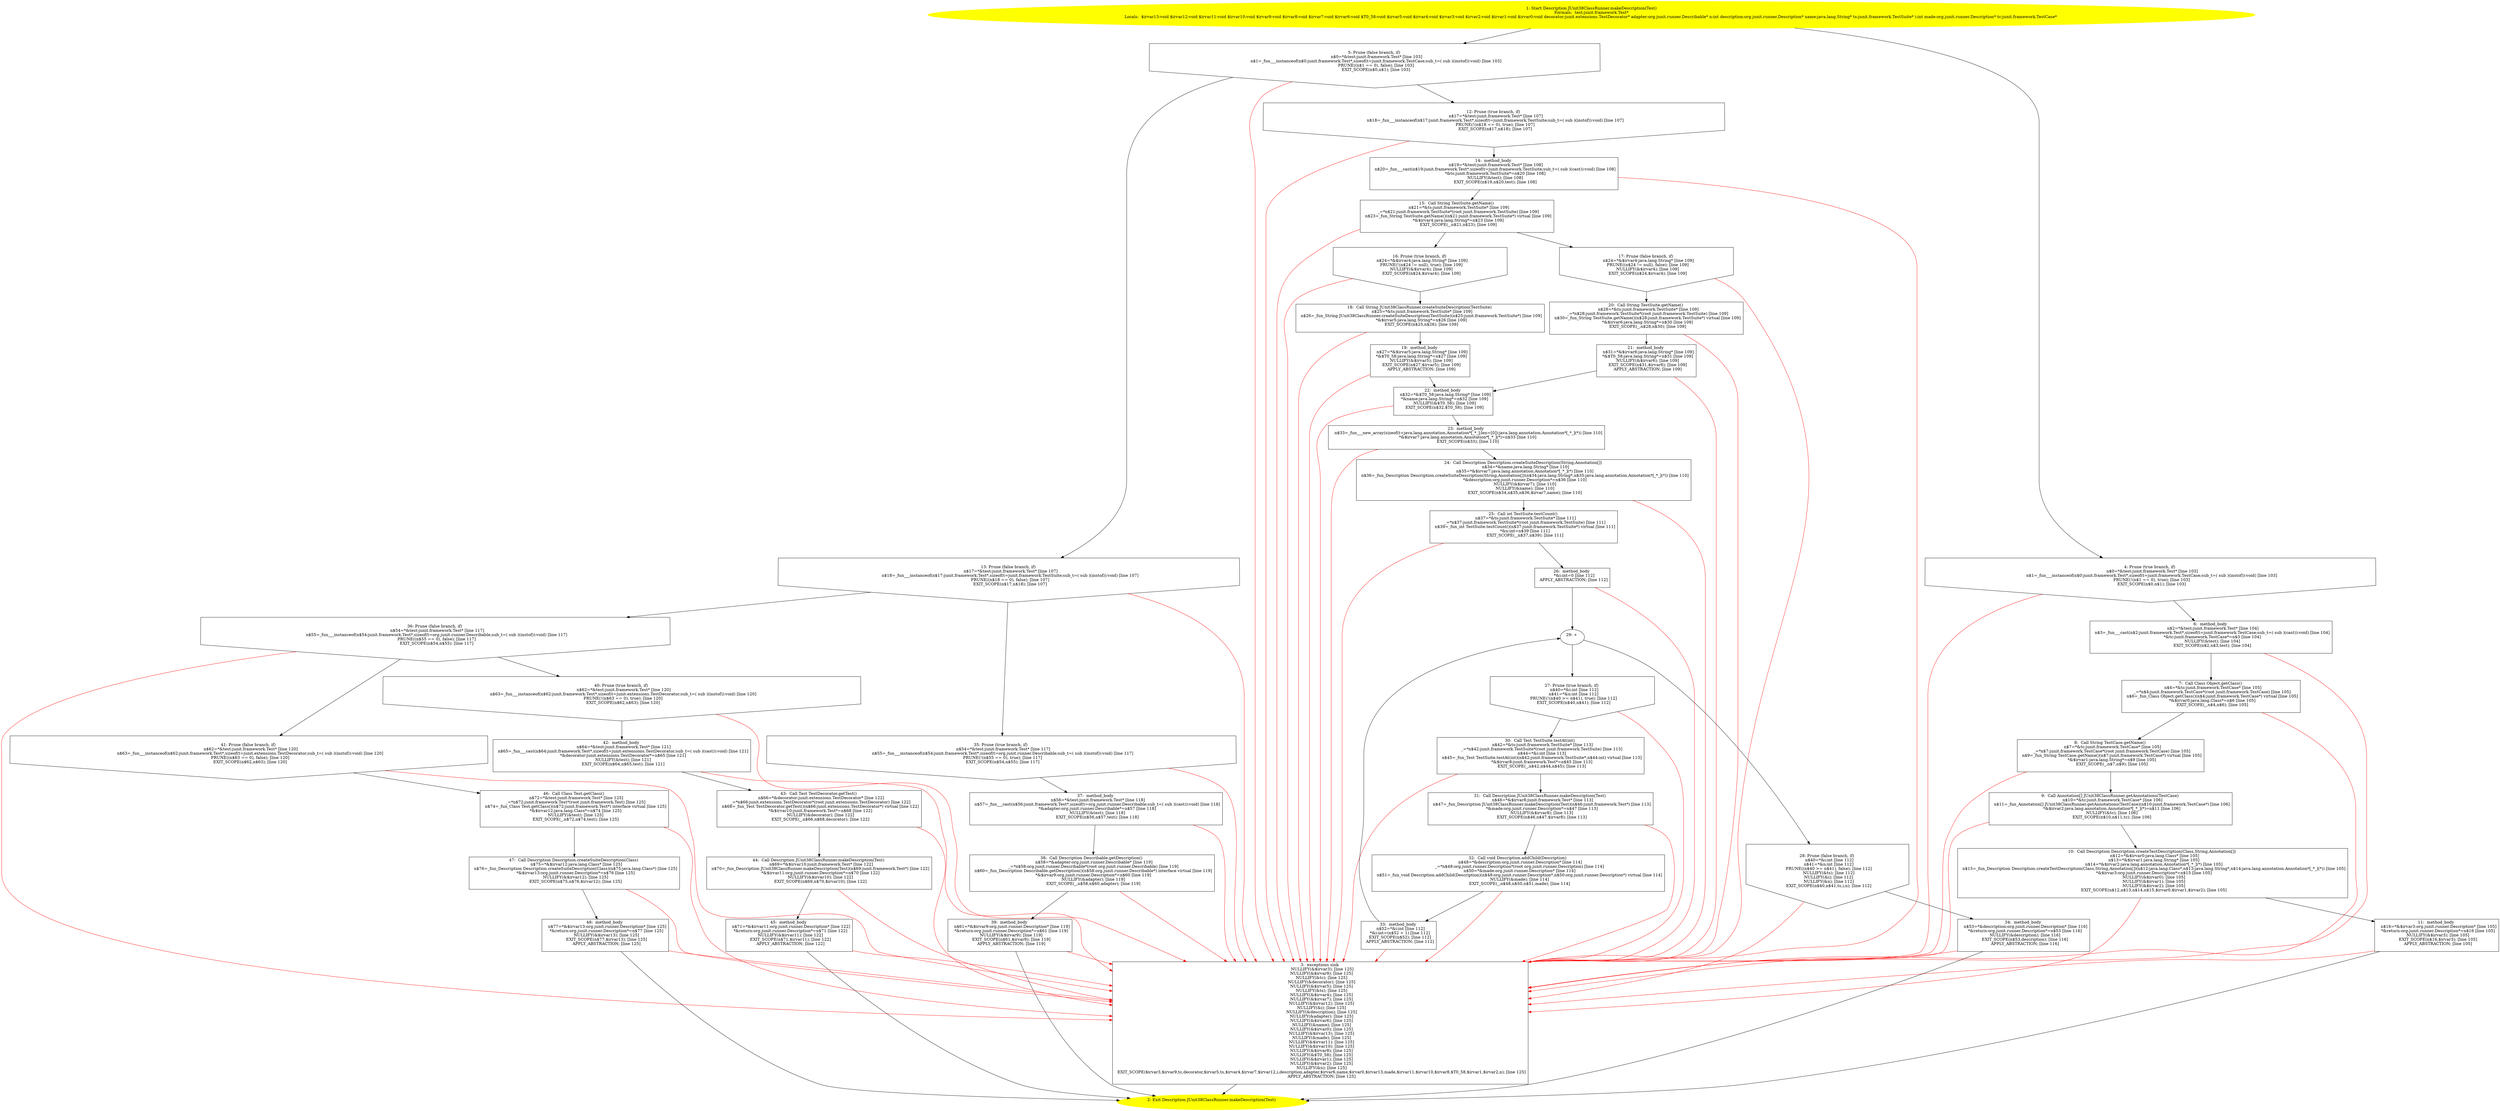 /* @generated */
digraph cfg {
"org.junit.internal.runners.JUnit38ClassRunner.makeDescription(junit.framework.Test):org.junit.runner.ce22a2c275dad170ec261eb32730b013_1" [label="1: Start Description JUnit38ClassRunner.makeDescription(Test)\nFormals:  test:junit.framework.Test*\nLocals:  $irvar13:void $irvar12:void $irvar11:void $irvar10:void $irvar9:void $irvar8:void $irvar7:void $irvar6:void $T0_58:void $irvar5:void $irvar4:void $irvar3:void $irvar2:void $irvar1:void $irvar0:void decorator:junit.extensions.TestDecorator* adapter:org.junit.runner.Describable* n:int description:org.junit.runner.Description* name:java.lang.String* ts:junit.framework.TestSuite* i:int made:org.junit.runner.Description* tc:junit.framework.TestCase* \n  " color=yellow style=filled]
	

	 "org.junit.internal.runners.JUnit38ClassRunner.makeDescription(junit.framework.Test):org.junit.runner.ce22a2c275dad170ec261eb32730b013_1" -> "org.junit.internal.runners.JUnit38ClassRunner.makeDescription(junit.framework.Test):org.junit.runner.ce22a2c275dad170ec261eb32730b013_4" ;
	 "org.junit.internal.runners.JUnit38ClassRunner.makeDescription(junit.framework.Test):org.junit.runner.ce22a2c275dad170ec261eb32730b013_1" -> "org.junit.internal.runners.JUnit38ClassRunner.makeDescription(junit.framework.Test):org.junit.runner.ce22a2c275dad170ec261eb32730b013_5" ;
"org.junit.internal.runners.JUnit38ClassRunner.makeDescription(junit.framework.Test):org.junit.runner.ce22a2c275dad170ec261eb32730b013_2" [label="2: Exit Description JUnit38ClassRunner.makeDescription(Test) \n  " color=yellow style=filled]
	

"org.junit.internal.runners.JUnit38ClassRunner.makeDescription(junit.framework.Test):org.junit.runner.ce22a2c275dad170ec261eb32730b013_3" [label="3:  exceptions sink \n   NULLIFY(&$irvar3); [line 125]\n  NULLIFY(&$irvar9); [line 125]\n  NULLIFY(&tc); [line 125]\n  NULLIFY(&decorator); [line 125]\n  NULLIFY(&$irvar5); [line 125]\n  NULLIFY(&ts); [line 125]\n  NULLIFY(&$irvar4); [line 125]\n  NULLIFY(&$irvar7); [line 125]\n  NULLIFY(&$irvar12); [line 125]\n  NULLIFY(&i); [line 125]\n  NULLIFY(&description); [line 125]\n  NULLIFY(&adapter); [line 125]\n  NULLIFY(&$irvar6); [line 125]\n  NULLIFY(&name); [line 125]\n  NULLIFY(&$irvar0); [line 125]\n  NULLIFY(&$irvar13); [line 125]\n  NULLIFY(&made); [line 125]\n  NULLIFY(&$irvar11); [line 125]\n  NULLIFY(&$irvar10); [line 125]\n  NULLIFY(&$irvar8); [line 125]\n  NULLIFY(&$T0_58); [line 125]\n  NULLIFY(&$irvar1); [line 125]\n  NULLIFY(&$irvar2); [line 125]\n  NULLIFY(&n); [line 125]\n  EXIT_SCOPE($irvar3,$irvar9,tc,decorator,$irvar5,ts,$irvar4,$irvar7,$irvar12,i,description,adapter,$irvar6,name,$irvar0,$irvar13,made,$irvar11,$irvar10,$irvar8,$T0_58,$irvar1,$irvar2,n); [line 125]\n  APPLY_ABSTRACTION; [line 125]\n " shape="box"]
	

	 "org.junit.internal.runners.JUnit38ClassRunner.makeDescription(junit.framework.Test):org.junit.runner.ce22a2c275dad170ec261eb32730b013_3" -> "org.junit.internal.runners.JUnit38ClassRunner.makeDescription(junit.framework.Test):org.junit.runner.ce22a2c275dad170ec261eb32730b013_2" ;
"org.junit.internal.runners.JUnit38ClassRunner.makeDescription(junit.framework.Test):org.junit.runner.ce22a2c275dad170ec261eb32730b013_4" [label="4: Prune (true branch, if) \n   n$0=*&test:junit.framework.Test* [line 103]\n  n$1=_fun___instanceof(n$0:junit.framework.Test*,sizeof(t=junit.framework.TestCase;sub_t=( sub )(instof)):void) [line 103]\n  PRUNE(!(n$1 == 0), true); [line 103]\n  EXIT_SCOPE(n$0,n$1); [line 103]\n " shape="invhouse"]
	

	 "org.junit.internal.runners.JUnit38ClassRunner.makeDescription(junit.framework.Test):org.junit.runner.ce22a2c275dad170ec261eb32730b013_4" -> "org.junit.internal.runners.JUnit38ClassRunner.makeDescription(junit.framework.Test):org.junit.runner.ce22a2c275dad170ec261eb32730b013_6" ;
	 "org.junit.internal.runners.JUnit38ClassRunner.makeDescription(junit.framework.Test):org.junit.runner.ce22a2c275dad170ec261eb32730b013_4" -> "org.junit.internal.runners.JUnit38ClassRunner.makeDescription(junit.framework.Test):org.junit.runner.ce22a2c275dad170ec261eb32730b013_3" [color="red" ];
"org.junit.internal.runners.JUnit38ClassRunner.makeDescription(junit.framework.Test):org.junit.runner.ce22a2c275dad170ec261eb32730b013_5" [label="5: Prune (false branch, if) \n   n$0=*&test:junit.framework.Test* [line 103]\n  n$1=_fun___instanceof(n$0:junit.framework.Test*,sizeof(t=junit.framework.TestCase;sub_t=( sub )(instof)):void) [line 103]\n  PRUNE((n$1 == 0), false); [line 103]\n  EXIT_SCOPE(n$0,n$1); [line 103]\n " shape="invhouse"]
	

	 "org.junit.internal.runners.JUnit38ClassRunner.makeDescription(junit.framework.Test):org.junit.runner.ce22a2c275dad170ec261eb32730b013_5" -> "org.junit.internal.runners.JUnit38ClassRunner.makeDescription(junit.framework.Test):org.junit.runner.ce22a2c275dad170ec261eb32730b013_12" ;
	 "org.junit.internal.runners.JUnit38ClassRunner.makeDescription(junit.framework.Test):org.junit.runner.ce22a2c275dad170ec261eb32730b013_5" -> "org.junit.internal.runners.JUnit38ClassRunner.makeDescription(junit.framework.Test):org.junit.runner.ce22a2c275dad170ec261eb32730b013_13" ;
	 "org.junit.internal.runners.JUnit38ClassRunner.makeDescription(junit.framework.Test):org.junit.runner.ce22a2c275dad170ec261eb32730b013_5" -> "org.junit.internal.runners.JUnit38ClassRunner.makeDescription(junit.framework.Test):org.junit.runner.ce22a2c275dad170ec261eb32730b013_3" [color="red" ];
"org.junit.internal.runners.JUnit38ClassRunner.makeDescription(junit.framework.Test):org.junit.runner.ce22a2c275dad170ec261eb32730b013_6" [label="6:  method_body \n   n$2=*&test:junit.framework.Test* [line 104]\n  n$3=_fun___cast(n$2:junit.framework.Test*,sizeof(t=junit.framework.TestCase;sub_t=( sub )(cast)):void) [line 104]\n  *&tc:junit.framework.TestCase*=n$3 [line 104]\n  NULLIFY(&test); [line 104]\n  EXIT_SCOPE(n$2,n$3,test); [line 104]\n " shape="box"]
	

	 "org.junit.internal.runners.JUnit38ClassRunner.makeDescription(junit.framework.Test):org.junit.runner.ce22a2c275dad170ec261eb32730b013_6" -> "org.junit.internal.runners.JUnit38ClassRunner.makeDescription(junit.framework.Test):org.junit.runner.ce22a2c275dad170ec261eb32730b013_7" ;
	 "org.junit.internal.runners.JUnit38ClassRunner.makeDescription(junit.framework.Test):org.junit.runner.ce22a2c275dad170ec261eb32730b013_6" -> "org.junit.internal.runners.JUnit38ClassRunner.makeDescription(junit.framework.Test):org.junit.runner.ce22a2c275dad170ec261eb32730b013_3" [color="red" ];
"org.junit.internal.runners.JUnit38ClassRunner.makeDescription(junit.framework.Test):org.junit.runner.ce22a2c275dad170ec261eb32730b013_7" [label="7:  Call Class Object.getClass() \n   n$4=*&tc:junit.framework.TestCase* [line 105]\n  _=*n$4:junit.framework.TestCase*(root junit.framework.TestCase) [line 105]\n  n$6=_fun_Class Object.getClass()(n$4:junit.framework.TestCase*) virtual [line 105]\n  *&$irvar0:java.lang.Class*=n$6 [line 105]\n  EXIT_SCOPE(_,n$4,n$6); [line 105]\n " shape="box"]
	

	 "org.junit.internal.runners.JUnit38ClassRunner.makeDescription(junit.framework.Test):org.junit.runner.ce22a2c275dad170ec261eb32730b013_7" -> "org.junit.internal.runners.JUnit38ClassRunner.makeDescription(junit.framework.Test):org.junit.runner.ce22a2c275dad170ec261eb32730b013_8" ;
	 "org.junit.internal.runners.JUnit38ClassRunner.makeDescription(junit.framework.Test):org.junit.runner.ce22a2c275dad170ec261eb32730b013_7" -> "org.junit.internal.runners.JUnit38ClassRunner.makeDescription(junit.framework.Test):org.junit.runner.ce22a2c275dad170ec261eb32730b013_3" [color="red" ];
"org.junit.internal.runners.JUnit38ClassRunner.makeDescription(junit.framework.Test):org.junit.runner.ce22a2c275dad170ec261eb32730b013_8" [label="8:  Call String TestCase.getName() \n   n$7=*&tc:junit.framework.TestCase* [line 105]\n  _=*n$7:junit.framework.TestCase*(root junit.framework.TestCase) [line 105]\n  n$9=_fun_String TestCase.getName()(n$7:junit.framework.TestCase*) virtual [line 105]\n  *&$irvar1:java.lang.String*=n$9 [line 105]\n  EXIT_SCOPE(_,n$7,n$9); [line 105]\n " shape="box"]
	

	 "org.junit.internal.runners.JUnit38ClassRunner.makeDescription(junit.framework.Test):org.junit.runner.ce22a2c275dad170ec261eb32730b013_8" -> "org.junit.internal.runners.JUnit38ClassRunner.makeDescription(junit.framework.Test):org.junit.runner.ce22a2c275dad170ec261eb32730b013_9" ;
	 "org.junit.internal.runners.JUnit38ClassRunner.makeDescription(junit.framework.Test):org.junit.runner.ce22a2c275dad170ec261eb32730b013_8" -> "org.junit.internal.runners.JUnit38ClassRunner.makeDescription(junit.framework.Test):org.junit.runner.ce22a2c275dad170ec261eb32730b013_3" [color="red" ];
"org.junit.internal.runners.JUnit38ClassRunner.makeDescription(junit.framework.Test):org.junit.runner.ce22a2c275dad170ec261eb32730b013_9" [label="9:  Call Annotation[] JUnit38ClassRunner.getAnnotations(TestCase) \n   n$10=*&tc:junit.framework.TestCase* [line 106]\n  n$11=_fun_Annotation[] JUnit38ClassRunner.getAnnotations(TestCase)(n$10:junit.framework.TestCase*) [line 106]\n  *&$irvar2:java.lang.annotation.Annotation*[_*_](*)=n$11 [line 106]\n  NULLIFY(&tc); [line 106]\n  EXIT_SCOPE(n$10,n$11,tc); [line 106]\n " shape="box"]
	

	 "org.junit.internal.runners.JUnit38ClassRunner.makeDescription(junit.framework.Test):org.junit.runner.ce22a2c275dad170ec261eb32730b013_9" -> "org.junit.internal.runners.JUnit38ClassRunner.makeDescription(junit.framework.Test):org.junit.runner.ce22a2c275dad170ec261eb32730b013_10" ;
	 "org.junit.internal.runners.JUnit38ClassRunner.makeDescription(junit.framework.Test):org.junit.runner.ce22a2c275dad170ec261eb32730b013_9" -> "org.junit.internal.runners.JUnit38ClassRunner.makeDescription(junit.framework.Test):org.junit.runner.ce22a2c275dad170ec261eb32730b013_3" [color="red" ];
"org.junit.internal.runners.JUnit38ClassRunner.makeDescription(junit.framework.Test):org.junit.runner.ce22a2c275dad170ec261eb32730b013_10" [label="10:  Call Description Description.createTestDescription(Class,String,Annotation[]) \n   n$12=*&$irvar0:java.lang.Class* [line 105]\n  n$13=*&$irvar1:java.lang.String* [line 105]\n  n$14=*&$irvar2:java.lang.annotation.Annotation*[_*_](*) [line 105]\n  n$15=_fun_Description Description.createTestDescription(Class,String,Annotation[])(n$12:java.lang.Class*,n$13:java.lang.String*,n$14:java.lang.annotation.Annotation*[_*_](*)) [line 105]\n  *&$irvar3:org.junit.runner.Description*=n$15 [line 105]\n  NULLIFY(&$irvar0); [line 105]\n  NULLIFY(&$irvar1); [line 105]\n  NULLIFY(&$irvar2); [line 105]\n  EXIT_SCOPE(n$12,n$13,n$14,n$15,$irvar0,$irvar1,$irvar2); [line 105]\n " shape="box"]
	

	 "org.junit.internal.runners.JUnit38ClassRunner.makeDescription(junit.framework.Test):org.junit.runner.ce22a2c275dad170ec261eb32730b013_10" -> "org.junit.internal.runners.JUnit38ClassRunner.makeDescription(junit.framework.Test):org.junit.runner.ce22a2c275dad170ec261eb32730b013_11" ;
	 "org.junit.internal.runners.JUnit38ClassRunner.makeDescription(junit.framework.Test):org.junit.runner.ce22a2c275dad170ec261eb32730b013_10" -> "org.junit.internal.runners.JUnit38ClassRunner.makeDescription(junit.framework.Test):org.junit.runner.ce22a2c275dad170ec261eb32730b013_3" [color="red" ];
"org.junit.internal.runners.JUnit38ClassRunner.makeDescription(junit.framework.Test):org.junit.runner.ce22a2c275dad170ec261eb32730b013_11" [label="11:  method_body \n   n$16=*&$irvar3:org.junit.runner.Description* [line 105]\n  *&return:org.junit.runner.Description*=n$16 [line 105]\n  NULLIFY(&$irvar3); [line 105]\n  EXIT_SCOPE(n$16,$irvar3); [line 105]\n  APPLY_ABSTRACTION; [line 105]\n " shape="box"]
	

	 "org.junit.internal.runners.JUnit38ClassRunner.makeDescription(junit.framework.Test):org.junit.runner.ce22a2c275dad170ec261eb32730b013_11" -> "org.junit.internal.runners.JUnit38ClassRunner.makeDescription(junit.framework.Test):org.junit.runner.ce22a2c275dad170ec261eb32730b013_2" ;
	 "org.junit.internal.runners.JUnit38ClassRunner.makeDescription(junit.framework.Test):org.junit.runner.ce22a2c275dad170ec261eb32730b013_11" -> "org.junit.internal.runners.JUnit38ClassRunner.makeDescription(junit.framework.Test):org.junit.runner.ce22a2c275dad170ec261eb32730b013_3" [color="red" ];
"org.junit.internal.runners.JUnit38ClassRunner.makeDescription(junit.framework.Test):org.junit.runner.ce22a2c275dad170ec261eb32730b013_12" [label="12: Prune (true branch, if) \n   n$17=*&test:junit.framework.Test* [line 107]\n  n$18=_fun___instanceof(n$17:junit.framework.Test*,sizeof(t=junit.framework.TestSuite;sub_t=( sub )(instof)):void) [line 107]\n  PRUNE(!(n$18 == 0), true); [line 107]\n  EXIT_SCOPE(n$17,n$18); [line 107]\n " shape="invhouse"]
	

	 "org.junit.internal.runners.JUnit38ClassRunner.makeDescription(junit.framework.Test):org.junit.runner.ce22a2c275dad170ec261eb32730b013_12" -> "org.junit.internal.runners.JUnit38ClassRunner.makeDescription(junit.framework.Test):org.junit.runner.ce22a2c275dad170ec261eb32730b013_14" ;
	 "org.junit.internal.runners.JUnit38ClassRunner.makeDescription(junit.framework.Test):org.junit.runner.ce22a2c275dad170ec261eb32730b013_12" -> "org.junit.internal.runners.JUnit38ClassRunner.makeDescription(junit.framework.Test):org.junit.runner.ce22a2c275dad170ec261eb32730b013_3" [color="red" ];
"org.junit.internal.runners.JUnit38ClassRunner.makeDescription(junit.framework.Test):org.junit.runner.ce22a2c275dad170ec261eb32730b013_13" [label="13: Prune (false branch, if) \n   n$17=*&test:junit.framework.Test* [line 107]\n  n$18=_fun___instanceof(n$17:junit.framework.Test*,sizeof(t=junit.framework.TestSuite;sub_t=( sub )(instof)):void) [line 107]\n  PRUNE((n$18 == 0), false); [line 107]\n  EXIT_SCOPE(n$17,n$18); [line 107]\n " shape="invhouse"]
	

	 "org.junit.internal.runners.JUnit38ClassRunner.makeDescription(junit.framework.Test):org.junit.runner.ce22a2c275dad170ec261eb32730b013_13" -> "org.junit.internal.runners.JUnit38ClassRunner.makeDescription(junit.framework.Test):org.junit.runner.ce22a2c275dad170ec261eb32730b013_35" ;
	 "org.junit.internal.runners.JUnit38ClassRunner.makeDescription(junit.framework.Test):org.junit.runner.ce22a2c275dad170ec261eb32730b013_13" -> "org.junit.internal.runners.JUnit38ClassRunner.makeDescription(junit.framework.Test):org.junit.runner.ce22a2c275dad170ec261eb32730b013_36" ;
	 "org.junit.internal.runners.JUnit38ClassRunner.makeDescription(junit.framework.Test):org.junit.runner.ce22a2c275dad170ec261eb32730b013_13" -> "org.junit.internal.runners.JUnit38ClassRunner.makeDescription(junit.framework.Test):org.junit.runner.ce22a2c275dad170ec261eb32730b013_3" [color="red" ];
"org.junit.internal.runners.JUnit38ClassRunner.makeDescription(junit.framework.Test):org.junit.runner.ce22a2c275dad170ec261eb32730b013_14" [label="14:  method_body \n   n$19=*&test:junit.framework.Test* [line 108]\n  n$20=_fun___cast(n$19:junit.framework.Test*,sizeof(t=junit.framework.TestSuite;sub_t=( sub )(cast)):void) [line 108]\n  *&ts:junit.framework.TestSuite*=n$20 [line 108]\n  NULLIFY(&test); [line 108]\n  EXIT_SCOPE(n$19,n$20,test); [line 108]\n " shape="box"]
	

	 "org.junit.internal.runners.JUnit38ClassRunner.makeDescription(junit.framework.Test):org.junit.runner.ce22a2c275dad170ec261eb32730b013_14" -> "org.junit.internal.runners.JUnit38ClassRunner.makeDescription(junit.framework.Test):org.junit.runner.ce22a2c275dad170ec261eb32730b013_15" ;
	 "org.junit.internal.runners.JUnit38ClassRunner.makeDescription(junit.framework.Test):org.junit.runner.ce22a2c275dad170ec261eb32730b013_14" -> "org.junit.internal.runners.JUnit38ClassRunner.makeDescription(junit.framework.Test):org.junit.runner.ce22a2c275dad170ec261eb32730b013_3" [color="red" ];
"org.junit.internal.runners.JUnit38ClassRunner.makeDescription(junit.framework.Test):org.junit.runner.ce22a2c275dad170ec261eb32730b013_15" [label="15:  Call String TestSuite.getName() \n   n$21=*&ts:junit.framework.TestSuite* [line 109]\n  _=*n$21:junit.framework.TestSuite*(root junit.framework.TestSuite) [line 109]\n  n$23=_fun_String TestSuite.getName()(n$21:junit.framework.TestSuite*) virtual [line 109]\n  *&$irvar4:java.lang.String*=n$23 [line 109]\n  EXIT_SCOPE(_,n$21,n$23); [line 109]\n " shape="box"]
	

	 "org.junit.internal.runners.JUnit38ClassRunner.makeDescription(junit.framework.Test):org.junit.runner.ce22a2c275dad170ec261eb32730b013_15" -> "org.junit.internal.runners.JUnit38ClassRunner.makeDescription(junit.framework.Test):org.junit.runner.ce22a2c275dad170ec261eb32730b013_16" ;
	 "org.junit.internal.runners.JUnit38ClassRunner.makeDescription(junit.framework.Test):org.junit.runner.ce22a2c275dad170ec261eb32730b013_15" -> "org.junit.internal.runners.JUnit38ClassRunner.makeDescription(junit.framework.Test):org.junit.runner.ce22a2c275dad170ec261eb32730b013_17" ;
	 "org.junit.internal.runners.JUnit38ClassRunner.makeDescription(junit.framework.Test):org.junit.runner.ce22a2c275dad170ec261eb32730b013_15" -> "org.junit.internal.runners.JUnit38ClassRunner.makeDescription(junit.framework.Test):org.junit.runner.ce22a2c275dad170ec261eb32730b013_3" [color="red" ];
"org.junit.internal.runners.JUnit38ClassRunner.makeDescription(junit.framework.Test):org.junit.runner.ce22a2c275dad170ec261eb32730b013_16" [label="16: Prune (true branch, if) \n   n$24=*&$irvar4:java.lang.String* [line 109]\n  PRUNE(!(n$24 != null), true); [line 109]\n  NULLIFY(&$irvar4); [line 109]\n  EXIT_SCOPE(n$24,$irvar4); [line 109]\n " shape="invhouse"]
	

	 "org.junit.internal.runners.JUnit38ClassRunner.makeDescription(junit.framework.Test):org.junit.runner.ce22a2c275dad170ec261eb32730b013_16" -> "org.junit.internal.runners.JUnit38ClassRunner.makeDescription(junit.framework.Test):org.junit.runner.ce22a2c275dad170ec261eb32730b013_18" ;
	 "org.junit.internal.runners.JUnit38ClassRunner.makeDescription(junit.framework.Test):org.junit.runner.ce22a2c275dad170ec261eb32730b013_16" -> "org.junit.internal.runners.JUnit38ClassRunner.makeDescription(junit.framework.Test):org.junit.runner.ce22a2c275dad170ec261eb32730b013_3" [color="red" ];
"org.junit.internal.runners.JUnit38ClassRunner.makeDescription(junit.framework.Test):org.junit.runner.ce22a2c275dad170ec261eb32730b013_17" [label="17: Prune (false branch, if) \n   n$24=*&$irvar4:java.lang.String* [line 109]\n  PRUNE((n$24 != null), false); [line 109]\n  NULLIFY(&$irvar4); [line 109]\n  EXIT_SCOPE(n$24,$irvar4); [line 109]\n " shape="invhouse"]
	

	 "org.junit.internal.runners.JUnit38ClassRunner.makeDescription(junit.framework.Test):org.junit.runner.ce22a2c275dad170ec261eb32730b013_17" -> "org.junit.internal.runners.JUnit38ClassRunner.makeDescription(junit.framework.Test):org.junit.runner.ce22a2c275dad170ec261eb32730b013_20" ;
	 "org.junit.internal.runners.JUnit38ClassRunner.makeDescription(junit.framework.Test):org.junit.runner.ce22a2c275dad170ec261eb32730b013_17" -> "org.junit.internal.runners.JUnit38ClassRunner.makeDescription(junit.framework.Test):org.junit.runner.ce22a2c275dad170ec261eb32730b013_3" [color="red" ];
"org.junit.internal.runners.JUnit38ClassRunner.makeDescription(junit.framework.Test):org.junit.runner.ce22a2c275dad170ec261eb32730b013_18" [label="18:  Call String JUnit38ClassRunner.createSuiteDescription(TestSuite) \n   n$25=*&ts:junit.framework.TestSuite* [line 109]\n  n$26=_fun_String JUnit38ClassRunner.createSuiteDescription(TestSuite)(n$25:junit.framework.TestSuite*) [line 109]\n  *&$irvar5:java.lang.String*=n$26 [line 109]\n  EXIT_SCOPE(n$25,n$26); [line 109]\n " shape="box"]
	

	 "org.junit.internal.runners.JUnit38ClassRunner.makeDescription(junit.framework.Test):org.junit.runner.ce22a2c275dad170ec261eb32730b013_18" -> "org.junit.internal.runners.JUnit38ClassRunner.makeDescription(junit.framework.Test):org.junit.runner.ce22a2c275dad170ec261eb32730b013_19" ;
	 "org.junit.internal.runners.JUnit38ClassRunner.makeDescription(junit.framework.Test):org.junit.runner.ce22a2c275dad170ec261eb32730b013_18" -> "org.junit.internal.runners.JUnit38ClassRunner.makeDescription(junit.framework.Test):org.junit.runner.ce22a2c275dad170ec261eb32730b013_3" [color="red" ];
"org.junit.internal.runners.JUnit38ClassRunner.makeDescription(junit.framework.Test):org.junit.runner.ce22a2c275dad170ec261eb32730b013_19" [label="19:  method_body \n   n$27=*&$irvar5:java.lang.String* [line 109]\n  *&$T0_58:java.lang.String*=n$27 [line 109]\n  NULLIFY(&$irvar5); [line 109]\n  EXIT_SCOPE(n$27,$irvar5); [line 109]\n  APPLY_ABSTRACTION; [line 109]\n " shape="box"]
	

	 "org.junit.internal.runners.JUnit38ClassRunner.makeDescription(junit.framework.Test):org.junit.runner.ce22a2c275dad170ec261eb32730b013_19" -> "org.junit.internal.runners.JUnit38ClassRunner.makeDescription(junit.framework.Test):org.junit.runner.ce22a2c275dad170ec261eb32730b013_22" ;
	 "org.junit.internal.runners.JUnit38ClassRunner.makeDescription(junit.framework.Test):org.junit.runner.ce22a2c275dad170ec261eb32730b013_19" -> "org.junit.internal.runners.JUnit38ClassRunner.makeDescription(junit.framework.Test):org.junit.runner.ce22a2c275dad170ec261eb32730b013_3" [color="red" ];
"org.junit.internal.runners.JUnit38ClassRunner.makeDescription(junit.framework.Test):org.junit.runner.ce22a2c275dad170ec261eb32730b013_20" [label="20:  Call String TestSuite.getName() \n   n$28=*&ts:junit.framework.TestSuite* [line 109]\n  _=*n$28:junit.framework.TestSuite*(root junit.framework.TestSuite) [line 109]\n  n$30=_fun_String TestSuite.getName()(n$28:junit.framework.TestSuite*) virtual [line 109]\n  *&$irvar6:java.lang.String*=n$30 [line 109]\n  EXIT_SCOPE(_,n$28,n$30); [line 109]\n " shape="box"]
	

	 "org.junit.internal.runners.JUnit38ClassRunner.makeDescription(junit.framework.Test):org.junit.runner.ce22a2c275dad170ec261eb32730b013_20" -> "org.junit.internal.runners.JUnit38ClassRunner.makeDescription(junit.framework.Test):org.junit.runner.ce22a2c275dad170ec261eb32730b013_21" ;
	 "org.junit.internal.runners.JUnit38ClassRunner.makeDescription(junit.framework.Test):org.junit.runner.ce22a2c275dad170ec261eb32730b013_20" -> "org.junit.internal.runners.JUnit38ClassRunner.makeDescription(junit.framework.Test):org.junit.runner.ce22a2c275dad170ec261eb32730b013_3" [color="red" ];
"org.junit.internal.runners.JUnit38ClassRunner.makeDescription(junit.framework.Test):org.junit.runner.ce22a2c275dad170ec261eb32730b013_21" [label="21:  method_body \n   n$31=*&$irvar6:java.lang.String* [line 109]\n  *&$T0_58:java.lang.String*=n$31 [line 109]\n  NULLIFY(&$irvar6); [line 109]\n  EXIT_SCOPE(n$31,$irvar6); [line 109]\n  APPLY_ABSTRACTION; [line 109]\n " shape="box"]
	

	 "org.junit.internal.runners.JUnit38ClassRunner.makeDescription(junit.framework.Test):org.junit.runner.ce22a2c275dad170ec261eb32730b013_21" -> "org.junit.internal.runners.JUnit38ClassRunner.makeDescription(junit.framework.Test):org.junit.runner.ce22a2c275dad170ec261eb32730b013_22" ;
	 "org.junit.internal.runners.JUnit38ClassRunner.makeDescription(junit.framework.Test):org.junit.runner.ce22a2c275dad170ec261eb32730b013_21" -> "org.junit.internal.runners.JUnit38ClassRunner.makeDescription(junit.framework.Test):org.junit.runner.ce22a2c275dad170ec261eb32730b013_3" [color="red" ];
"org.junit.internal.runners.JUnit38ClassRunner.makeDescription(junit.framework.Test):org.junit.runner.ce22a2c275dad170ec261eb32730b013_22" [label="22:  method_body \n   n$32=*&$T0_58:java.lang.String* [line 109]\n  *&name:java.lang.String*=n$32 [line 109]\n  NULLIFY(&$T0_58); [line 109]\n  EXIT_SCOPE(n$32,$T0_58); [line 109]\n " shape="box"]
	

	 "org.junit.internal.runners.JUnit38ClassRunner.makeDescription(junit.framework.Test):org.junit.runner.ce22a2c275dad170ec261eb32730b013_22" -> "org.junit.internal.runners.JUnit38ClassRunner.makeDescription(junit.framework.Test):org.junit.runner.ce22a2c275dad170ec261eb32730b013_23" ;
	 "org.junit.internal.runners.JUnit38ClassRunner.makeDescription(junit.framework.Test):org.junit.runner.ce22a2c275dad170ec261eb32730b013_22" -> "org.junit.internal.runners.JUnit38ClassRunner.makeDescription(junit.framework.Test):org.junit.runner.ce22a2c275dad170ec261eb32730b013_3" [color="red" ];
"org.junit.internal.runners.JUnit38ClassRunner.makeDescription(junit.framework.Test):org.junit.runner.ce22a2c275dad170ec261eb32730b013_23" [label="23:  method_body \n   n$33=_fun___new_array(sizeof(t=java.lang.annotation.Annotation*[_*_];len=[0]):java.lang.annotation.Annotation*[_*_](*)) [line 110]\n  *&$irvar7:java.lang.annotation.Annotation*[_*_](*)=n$33 [line 110]\n  EXIT_SCOPE(n$33); [line 110]\n " shape="box"]
	

	 "org.junit.internal.runners.JUnit38ClassRunner.makeDescription(junit.framework.Test):org.junit.runner.ce22a2c275dad170ec261eb32730b013_23" -> "org.junit.internal.runners.JUnit38ClassRunner.makeDescription(junit.framework.Test):org.junit.runner.ce22a2c275dad170ec261eb32730b013_24" ;
	 "org.junit.internal.runners.JUnit38ClassRunner.makeDescription(junit.framework.Test):org.junit.runner.ce22a2c275dad170ec261eb32730b013_23" -> "org.junit.internal.runners.JUnit38ClassRunner.makeDescription(junit.framework.Test):org.junit.runner.ce22a2c275dad170ec261eb32730b013_3" [color="red" ];
"org.junit.internal.runners.JUnit38ClassRunner.makeDescription(junit.framework.Test):org.junit.runner.ce22a2c275dad170ec261eb32730b013_24" [label="24:  Call Description Description.createSuiteDescription(String,Annotation[]) \n   n$34=*&name:java.lang.String* [line 110]\n  n$35=*&$irvar7:java.lang.annotation.Annotation*[_*_](*) [line 110]\n  n$36=_fun_Description Description.createSuiteDescription(String,Annotation[])(n$34:java.lang.String*,n$35:java.lang.annotation.Annotation*[_*_](*)) [line 110]\n  *&description:org.junit.runner.Description*=n$36 [line 110]\n  NULLIFY(&$irvar7); [line 110]\n  NULLIFY(&name); [line 110]\n  EXIT_SCOPE(n$34,n$35,n$36,$irvar7,name); [line 110]\n " shape="box"]
	

	 "org.junit.internal.runners.JUnit38ClassRunner.makeDescription(junit.framework.Test):org.junit.runner.ce22a2c275dad170ec261eb32730b013_24" -> "org.junit.internal.runners.JUnit38ClassRunner.makeDescription(junit.framework.Test):org.junit.runner.ce22a2c275dad170ec261eb32730b013_25" ;
	 "org.junit.internal.runners.JUnit38ClassRunner.makeDescription(junit.framework.Test):org.junit.runner.ce22a2c275dad170ec261eb32730b013_24" -> "org.junit.internal.runners.JUnit38ClassRunner.makeDescription(junit.framework.Test):org.junit.runner.ce22a2c275dad170ec261eb32730b013_3" [color="red" ];
"org.junit.internal.runners.JUnit38ClassRunner.makeDescription(junit.framework.Test):org.junit.runner.ce22a2c275dad170ec261eb32730b013_25" [label="25:  Call int TestSuite.testCount() \n   n$37=*&ts:junit.framework.TestSuite* [line 111]\n  _=*n$37:junit.framework.TestSuite*(root junit.framework.TestSuite) [line 111]\n  n$39=_fun_int TestSuite.testCount()(n$37:junit.framework.TestSuite*) virtual [line 111]\n  *&n:int=n$39 [line 111]\n  EXIT_SCOPE(_,n$37,n$39); [line 111]\n " shape="box"]
	

	 "org.junit.internal.runners.JUnit38ClassRunner.makeDescription(junit.framework.Test):org.junit.runner.ce22a2c275dad170ec261eb32730b013_25" -> "org.junit.internal.runners.JUnit38ClassRunner.makeDescription(junit.framework.Test):org.junit.runner.ce22a2c275dad170ec261eb32730b013_26" ;
	 "org.junit.internal.runners.JUnit38ClassRunner.makeDescription(junit.framework.Test):org.junit.runner.ce22a2c275dad170ec261eb32730b013_25" -> "org.junit.internal.runners.JUnit38ClassRunner.makeDescription(junit.framework.Test):org.junit.runner.ce22a2c275dad170ec261eb32730b013_3" [color="red" ];
"org.junit.internal.runners.JUnit38ClassRunner.makeDescription(junit.framework.Test):org.junit.runner.ce22a2c275dad170ec261eb32730b013_26" [label="26:  method_body \n   *&i:int=0 [line 112]\n  APPLY_ABSTRACTION; [line 112]\n " shape="box"]
	

	 "org.junit.internal.runners.JUnit38ClassRunner.makeDescription(junit.framework.Test):org.junit.runner.ce22a2c275dad170ec261eb32730b013_26" -> "org.junit.internal.runners.JUnit38ClassRunner.makeDescription(junit.framework.Test):org.junit.runner.ce22a2c275dad170ec261eb32730b013_29" ;
	 "org.junit.internal.runners.JUnit38ClassRunner.makeDescription(junit.framework.Test):org.junit.runner.ce22a2c275dad170ec261eb32730b013_26" -> "org.junit.internal.runners.JUnit38ClassRunner.makeDescription(junit.framework.Test):org.junit.runner.ce22a2c275dad170ec261eb32730b013_3" [color="red" ];
"org.junit.internal.runners.JUnit38ClassRunner.makeDescription(junit.framework.Test):org.junit.runner.ce22a2c275dad170ec261eb32730b013_27" [label="27: Prune (true branch, if) \n   n$40=*&i:int [line 112]\n  n$41=*&n:int [line 112]\n  PRUNE(!(n$40 >= n$41), true); [line 112]\n  EXIT_SCOPE(n$40,n$41); [line 112]\n " shape="invhouse"]
	

	 "org.junit.internal.runners.JUnit38ClassRunner.makeDescription(junit.framework.Test):org.junit.runner.ce22a2c275dad170ec261eb32730b013_27" -> "org.junit.internal.runners.JUnit38ClassRunner.makeDescription(junit.framework.Test):org.junit.runner.ce22a2c275dad170ec261eb32730b013_30" ;
	 "org.junit.internal.runners.JUnit38ClassRunner.makeDescription(junit.framework.Test):org.junit.runner.ce22a2c275dad170ec261eb32730b013_27" -> "org.junit.internal.runners.JUnit38ClassRunner.makeDescription(junit.framework.Test):org.junit.runner.ce22a2c275dad170ec261eb32730b013_3" [color="red" ];
"org.junit.internal.runners.JUnit38ClassRunner.makeDescription(junit.framework.Test):org.junit.runner.ce22a2c275dad170ec261eb32730b013_28" [label="28: Prune (false branch, if) \n   n$40=*&i:int [line 112]\n  n$41=*&n:int [line 112]\n  PRUNE((n$40 >= n$41), false); [line 112]\n  NULLIFY(&ts); [line 112]\n  NULLIFY(&i); [line 112]\n  NULLIFY(&n); [line 112]\n  EXIT_SCOPE(n$40,n$41,ts,i,n); [line 112]\n " shape="invhouse"]
	

	 "org.junit.internal.runners.JUnit38ClassRunner.makeDescription(junit.framework.Test):org.junit.runner.ce22a2c275dad170ec261eb32730b013_28" -> "org.junit.internal.runners.JUnit38ClassRunner.makeDescription(junit.framework.Test):org.junit.runner.ce22a2c275dad170ec261eb32730b013_34" ;
	 "org.junit.internal.runners.JUnit38ClassRunner.makeDescription(junit.framework.Test):org.junit.runner.ce22a2c275dad170ec261eb32730b013_28" -> "org.junit.internal.runners.JUnit38ClassRunner.makeDescription(junit.framework.Test):org.junit.runner.ce22a2c275dad170ec261eb32730b013_3" [color="red" ];
"org.junit.internal.runners.JUnit38ClassRunner.makeDescription(junit.framework.Test):org.junit.runner.ce22a2c275dad170ec261eb32730b013_29" [label="29: + \n  " ]
	

	 "org.junit.internal.runners.JUnit38ClassRunner.makeDescription(junit.framework.Test):org.junit.runner.ce22a2c275dad170ec261eb32730b013_29" -> "org.junit.internal.runners.JUnit38ClassRunner.makeDescription(junit.framework.Test):org.junit.runner.ce22a2c275dad170ec261eb32730b013_27" ;
	 "org.junit.internal.runners.JUnit38ClassRunner.makeDescription(junit.framework.Test):org.junit.runner.ce22a2c275dad170ec261eb32730b013_29" -> "org.junit.internal.runners.JUnit38ClassRunner.makeDescription(junit.framework.Test):org.junit.runner.ce22a2c275dad170ec261eb32730b013_28" ;
"org.junit.internal.runners.JUnit38ClassRunner.makeDescription(junit.framework.Test):org.junit.runner.ce22a2c275dad170ec261eb32730b013_30" [label="30:  Call Test TestSuite.testAt(int) \n   n$42=*&ts:junit.framework.TestSuite* [line 113]\n  _=*n$42:junit.framework.TestSuite*(root junit.framework.TestSuite) [line 113]\n  n$44=*&i:int [line 113]\n  n$45=_fun_Test TestSuite.testAt(int)(n$42:junit.framework.TestSuite*,n$44:int) virtual [line 113]\n  *&$irvar8:junit.framework.Test*=n$45 [line 113]\n  EXIT_SCOPE(_,n$42,n$44,n$45); [line 113]\n " shape="box"]
	

	 "org.junit.internal.runners.JUnit38ClassRunner.makeDescription(junit.framework.Test):org.junit.runner.ce22a2c275dad170ec261eb32730b013_30" -> "org.junit.internal.runners.JUnit38ClassRunner.makeDescription(junit.framework.Test):org.junit.runner.ce22a2c275dad170ec261eb32730b013_31" ;
	 "org.junit.internal.runners.JUnit38ClassRunner.makeDescription(junit.framework.Test):org.junit.runner.ce22a2c275dad170ec261eb32730b013_30" -> "org.junit.internal.runners.JUnit38ClassRunner.makeDescription(junit.framework.Test):org.junit.runner.ce22a2c275dad170ec261eb32730b013_3" [color="red" ];
"org.junit.internal.runners.JUnit38ClassRunner.makeDescription(junit.framework.Test):org.junit.runner.ce22a2c275dad170ec261eb32730b013_31" [label="31:  Call Description JUnit38ClassRunner.makeDescription(Test) \n   n$46=*&$irvar8:junit.framework.Test* [line 113]\n  n$47=_fun_Description JUnit38ClassRunner.makeDescription(Test)(n$46:junit.framework.Test*) [line 113]\n  *&made:org.junit.runner.Description*=n$47 [line 113]\n  NULLIFY(&$irvar8); [line 113]\n  EXIT_SCOPE(n$46,n$47,$irvar8); [line 113]\n " shape="box"]
	

	 "org.junit.internal.runners.JUnit38ClassRunner.makeDescription(junit.framework.Test):org.junit.runner.ce22a2c275dad170ec261eb32730b013_31" -> "org.junit.internal.runners.JUnit38ClassRunner.makeDescription(junit.framework.Test):org.junit.runner.ce22a2c275dad170ec261eb32730b013_32" ;
	 "org.junit.internal.runners.JUnit38ClassRunner.makeDescription(junit.framework.Test):org.junit.runner.ce22a2c275dad170ec261eb32730b013_31" -> "org.junit.internal.runners.JUnit38ClassRunner.makeDescription(junit.framework.Test):org.junit.runner.ce22a2c275dad170ec261eb32730b013_3" [color="red" ];
"org.junit.internal.runners.JUnit38ClassRunner.makeDescription(junit.framework.Test):org.junit.runner.ce22a2c275dad170ec261eb32730b013_32" [label="32:  Call void Description.addChild(Description) \n   n$48=*&description:org.junit.runner.Description* [line 114]\n  _=*n$48:org.junit.runner.Description*(root org.junit.runner.Description) [line 114]\n  n$50=*&made:org.junit.runner.Description* [line 114]\n  n$51=_fun_void Description.addChild(Description)(n$48:org.junit.runner.Description*,n$50:org.junit.runner.Description*) virtual [line 114]\n  NULLIFY(&made); [line 114]\n  EXIT_SCOPE(_,n$48,n$50,n$51,made); [line 114]\n " shape="box"]
	

	 "org.junit.internal.runners.JUnit38ClassRunner.makeDescription(junit.framework.Test):org.junit.runner.ce22a2c275dad170ec261eb32730b013_32" -> "org.junit.internal.runners.JUnit38ClassRunner.makeDescription(junit.framework.Test):org.junit.runner.ce22a2c275dad170ec261eb32730b013_33" ;
	 "org.junit.internal.runners.JUnit38ClassRunner.makeDescription(junit.framework.Test):org.junit.runner.ce22a2c275dad170ec261eb32730b013_32" -> "org.junit.internal.runners.JUnit38ClassRunner.makeDescription(junit.framework.Test):org.junit.runner.ce22a2c275dad170ec261eb32730b013_3" [color="red" ];
"org.junit.internal.runners.JUnit38ClassRunner.makeDescription(junit.framework.Test):org.junit.runner.ce22a2c275dad170ec261eb32730b013_33" [label="33:  method_body \n   n$52=*&i:int [line 112]\n  *&i:int=(n$52 + 1) [line 112]\n  EXIT_SCOPE(n$52); [line 112]\n  APPLY_ABSTRACTION; [line 112]\n " shape="box"]
	

	 "org.junit.internal.runners.JUnit38ClassRunner.makeDescription(junit.framework.Test):org.junit.runner.ce22a2c275dad170ec261eb32730b013_33" -> "org.junit.internal.runners.JUnit38ClassRunner.makeDescription(junit.framework.Test):org.junit.runner.ce22a2c275dad170ec261eb32730b013_29" ;
	 "org.junit.internal.runners.JUnit38ClassRunner.makeDescription(junit.framework.Test):org.junit.runner.ce22a2c275dad170ec261eb32730b013_33" -> "org.junit.internal.runners.JUnit38ClassRunner.makeDescription(junit.framework.Test):org.junit.runner.ce22a2c275dad170ec261eb32730b013_3" [color="red" ];
"org.junit.internal.runners.JUnit38ClassRunner.makeDescription(junit.framework.Test):org.junit.runner.ce22a2c275dad170ec261eb32730b013_34" [label="34:  method_body \n   n$53=*&description:org.junit.runner.Description* [line 116]\n  *&return:org.junit.runner.Description*=n$53 [line 116]\n  NULLIFY(&description); [line 116]\n  EXIT_SCOPE(n$53,description); [line 116]\n  APPLY_ABSTRACTION; [line 116]\n " shape="box"]
	

	 "org.junit.internal.runners.JUnit38ClassRunner.makeDescription(junit.framework.Test):org.junit.runner.ce22a2c275dad170ec261eb32730b013_34" -> "org.junit.internal.runners.JUnit38ClassRunner.makeDescription(junit.framework.Test):org.junit.runner.ce22a2c275dad170ec261eb32730b013_2" ;
	 "org.junit.internal.runners.JUnit38ClassRunner.makeDescription(junit.framework.Test):org.junit.runner.ce22a2c275dad170ec261eb32730b013_34" -> "org.junit.internal.runners.JUnit38ClassRunner.makeDescription(junit.framework.Test):org.junit.runner.ce22a2c275dad170ec261eb32730b013_3" [color="red" ];
"org.junit.internal.runners.JUnit38ClassRunner.makeDescription(junit.framework.Test):org.junit.runner.ce22a2c275dad170ec261eb32730b013_35" [label="35: Prune (true branch, if) \n   n$54=*&test:junit.framework.Test* [line 117]\n  n$55=_fun___instanceof(n$54:junit.framework.Test*,sizeof(t=org.junit.runner.Describable;sub_t=( sub )(instof)):void) [line 117]\n  PRUNE(!(n$55 == 0), true); [line 117]\n  EXIT_SCOPE(n$54,n$55); [line 117]\n " shape="invhouse"]
	

	 "org.junit.internal.runners.JUnit38ClassRunner.makeDescription(junit.framework.Test):org.junit.runner.ce22a2c275dad170ec261eb32730b013_35" -> "org.junit.internal.runners.JUnit38ClassRunner.makeDescription(junit.framework.Test):org.junit.runner.ce22a2c275dad170ec261eb32730b013_37" ;
	 "org.junit.internal.runners.JUnit38ClassRunner.makeDescription(junit.framework.Test):org.junit.runner.ce22a2c275dad170ec261eb32730b013_35" -> "org.junit.internal.runners.JUnit38ClassRunner.makeDescription(junit.framework.Test):org.junit.runner.ce22a2c275dad170ec261eb32730b013_3" [color="red" ];
"org.junit.internal.runners.JUnit38ClassRunner.makeDescription(junit.framework.Test):org.junit.runner.ce22a2c275dad170ec261eb32730b013_36" [label="36: Prune (false branch, if) \n   n$54=*&test:junit.framework.Test* [line 117]\n  n$55=_fun___instanceof(n$54:junit.framework.Test*,sizeof(t=org.junit.runner.Describable;sub_t=( sub )(instof)):void) [line 117]\n  PRUNE((n$55 == 0), false); [line 117]\n  EXIT_SCOPE(n$54,n$55); [line 117]\n " shape="invhouse"]
	

	 "org.junit.internal.runners.JUnit38ClassRunner.makeDescription(junit.framework.Test):org.junit.runner.ce22a2c275dad170ec261eb32730b013_36" -> "org.junit.internal.runners.JUnit38ClassRunner.makeDescription(junit.framework.Test):org.junit.runner.ce22a2c275dad170ec261eb32730b013_40" ;
	 "org.junit.internal.runners.JUnit38ClassRunner.makeDescription(junit.framework.Test):org.junit.runner.ce22a2c275dad170ec261eb32730b013_36" -> "org.junit.internal.runners.JUnit38ClassRunner.makeDescription(junit.framework.Test):org.junit.runner.ce22a2c275dad170ec261eb32730b013_41" ;
	 "org.junit.internal.runners.JUnit38ClassRunner.makeDescription(junit.framework.Test):org.junit.runner.ce22a2c275dad170ec261eb32730b013_36" -> "org.junit.internal.runners.JUnit38ClassRunner.makeDescription(junit.framework.Test):org.junit.runner.ce22a2c275dad170ec261eb32730b013_3" [color="red" ];
"org.junit.internal.runners.JUnit38ClassRunner.makeDescription(junit.framework.Test):org.junit.runner.ce22a2c275dad170ec261eb32730b013_37" [label="37:  method_body \n   n$56=*&test:junit.framework.Test* [line 118]\n  n$57=_fun___cast(n$56:junit.framework.Test*,sizeof(t=org.junit.runner.Describable;sub_t=( sub )(cast)):void) [line 118]\n  *&adapter:org.junit.runner.Describable*=n$57 [line 118]\n  NULLIFY(&test); [line 118]\n  EXIT_SCOPE(n$56,n$57,test); [line 118]\n " shape="box"]
	

	 "org.junit.internal.runners.JUnit38ClassRunner.makeDescription(junit.framework.Test):org.junit.runner.ce22a2c275dad170ec261eb32730b013_37" -> "org.junit.internal.runners.JUnit38ClassRunner.makeDescription(junit.framework.Test):org.junit.runner.ce22a2c275dad170ec261eb32730b013_38" ;
	 "org.junit.internal.runners.JUnit38ClassRunner.makeDescription(junit.framework.Test):org.junit.runner.ce22a2c275dad170ec261eb32730b013_37" -> "org.junit.internal.runners.JUnit38ClassRunner.makeDescription(junit.framework.Test):org.junit.runner.ce22a2c275dad170ec261eb32730b013_3" [color="red" ];
"org.junit.internal.runners.JUnit38ClassRunner.makeDescription(junit.framework.Test):org.junit.runner.ce22a2c275dad170ec261eb32730b013_38" [label="38:  Call Description Describable.getDescription() \n   n$58=*&adapter:org.junit.runner.Describable* [line 119]\n  _=*n$58:org.junit.runner.Describable*(root org.junit.runner.Describable) [line 119]\n  n$60=_fun_Description Describable.getDescription()(n$58:org.junit.runner.Describable*) interface virtual [line 119]\n  *&$irvar9:org.junit.runner.Description*=n$60 [line 119]\n  NULLIFY(&adapter); [line 119]\n  EXIT_SCOPE(_,n$58,n$60,adapter); [line 119]\n " shape="box"]
	

	 "org.junit.internal.runners.JUnit38ClassRunner.makeDescription(junit.framework.Test):org.junit.runner.ce22a2c275dad170ec261eb32730b013_38" -> "org.junit.internal.runners.JUnit38ClassRunner.makeDescription(junit.framework.Test):org.junit.runner.ce22a2c275dad170ec261eb32730b013_39" ;
	 "org.junit.internal.runners.JUnit38ClassRunner.makeDescription(junit.framework.Test):org.junit.runner.ce22a2c275dad170ec261eb32730b013_38" -> "org.junit.internal.runners.JUnit38ClassRunner.makeDescription(junit.framework.Test):org.junit.runner.ce22a2c275dad170ec261eb32730b013_3" [color="red" ];
"org.junit.internal.runners.JUnit38ClassRunner.makeDescription(junit.framework.Test):org.junit.runner.ce22a2c275dad170ec261eb32730b013_39" [label="39:  method_body \n   n$61=*&$irvar9:org.junit.runner.Description* [line 119]\n  *&return:org.junit.runner.Description*=n$61 [line 119]\n  NULLIFY(&$irvar9); [line 119]\n  EXIT_SCOPE(n$61,$irvar9); [line 119]\n  APPLY_ABSTRACTION; [line 119]\n " shape="box"]
	

	 "org.junit.internal.runners.JUnit38ClassRunner.makeDescription(junit.framework.Test):org.junit.runner.ce22a2c275dad170ec261eb32730b013_39" -> "org.junit.internal.runners.JUnit38ClassRunner.makeDescription(junit.framework.Test):org.junit.runner.ce22a2c275dad170ec261eb32730b013_2" ;
	 "org.junit.internal.runners.JUnit38ClassRunner.makeDescription(junit.framework.Test):org.junit.runner.ce22a2c275dad170ec261eb32730b013_39" -> "org.junit.internal.runners.JUnit38ClassRunner.makeDescription(junit.framework.Test):org.junit.runner.ce22a2c275dad170ec261eb32730b013_3" [color="red" ];
"org.junit.internal.runners.JUnit38ClassRunner.makeDescription(junit.framework.Test):org.junit.runner.ce22a2c275dad170ec261eb32730b013_40" [label="40: Prune (true branch, if) \n   n$62=*&test:junit.framework.Test* [line 120]\n  n$63=_fun___instanceof(n$62:junit.framework.Test*,sizeof(t=junit.extensions.TestDecorator;sub_t=( sub )(instof)):void) [line 120]\n  PRUNE(!(n$63 == 0), true); [line 120]\n  EXIT_SCOPE(n$62,n$63); [line 120]\n " shape="invhouse"]
	

	 "org.junit.internal.runners.JUnit38ClassRunner.makeDescription(junit.framework.Test):org.junit.runner.ce22a2c275dad170ec261eb32730b013_40" -> "org.junit.internal.runners.JUnit38ClassRunner.makeDescription(junit.framework.Test):org.junit.runner.ce22a2c275dad170ec261eb32730b013_42" ;
	 "org.junit.internal.runners.JUnit38ClassRunner.makeDescription(junit.framework.Test):org.junit.runner.ce22a2c275dad170ec261eb32730b013_40" -> "org.junit.internal.runners.JUnit38ClassRunner.makeDescription(junit.framework.Test):org.junit.runner.ce22a2c275dad170ec261eb32730b013_3" [color="red" ];
"org.junit.internal.runners.JUnit38ClassRunner.makeDescription(junit.framework.Test):org.junit.runner.ce22a2c275dad170ec261eb32730b013_41" [label="41: Prune (false branch, if) \n   n$62=*&test:junit.framework.Test* [line 120]\n  n$63=_fun___instanceof(n$62:junit.framework.Test*,sizeof(t=junit.extensions.TestDecorator;sub_t=( sub )(instof)):void) [line 120]\n  PRUNE((n$63 == 0), false); [line 120]\n  EXIT_SCOPE(n$62,n$63); [line 120]\n " shape="invhouse"]
	

	 "org.junit.internal.runners.JUnit38ClassRunner.makeDescription(junit.framework.Test):org.junit.runner.ce22a2c275dad170ec261eb32730b013_41" -> "org.junit.internal.runners.JUnit38ClassRunner.makeDescription(junit.framework.Test):org.junit.runner.ce22a2c275dad170ec261eb32730b013_46" ;
	 "org.junit.internal.runners.JUnit38ClassRunner.makeDescription(junit.framework.Test):org.junit.runner.ce22a2c275dad170ec261eb32730b013_41" -> "org.junit.internal.runners.JUnit38ClassRunner.makeDescription(junit.framework.Test):org.junit.runner.ce22a2c275dad170ec261eb32730b013_3" [color="red" ];
"org.junit.internal.runners.JUnit38ClassRunner.makeDescription(junit.framework.Test):org.junit.runner.ce22a2c275dad170ec261eb32730b013_42" [label="42:  method_body \n   n$64=*&test:junit.framework.Test* [line 121]\n  n$65=_fun___cast(n$64:junit.framework.Test*,sizeof(t=junit.extensions.TestDecorator;sub_t=( sub )(cast)):void) [line 121]\n  *&decorator:junit.extensions.TestDecorator*=n$65 [line 121]\n  NULLIFY(&test); [line 121]\n  EXIT_SCOPE(n$64,n$65,test); [line 121]\n " shape="box"]
	

	 "org.junit.internal.runners.JUnit38ClassRunner.makeDescription(junit.framework.Test):org.junit.runner.ce22a2c275dad170ec261eb32730b013_42" -> "org.junit.internal.runners.JUnit38ClassRunner.makeDescription(junit.framework.Test):org.junit.runner.ce22a2c275dad170ec261eb32730b013_43" ;
	 "org.junit.internal.runners.JUnit38ClassRunner.makeDescription(junit.framework.Test):org.junit.runner.ce22a2c275dad170ec261eb32730b013_42" -> "org.junit.internal.runners.JUnit38ClassRunner.makeDescription(junit.framework.Test):org.junit.runner.ce22a2c275dad170ec261eb32730b013_3" [color="red" ];
"org.junit.internal.runners.JUnit38ClassRunner.makeDescription(junit.framework.Test):org.junit.runner.ce22a2c275dad170ec261eb32730b013_43" [label="43:  Call Test TestDecorator.getTest() \n   n$66=*&decorator:junit.extensions.TestDecorator* [line 122]\n  _=*n$66:junit.extensions.TestDecorator*(root junit.extensions.TestDecorator) [line 122]\n  n$68=_fun_Test TestDecorator.getTest()(n$66:junit.extensions.TestDecorator*) virtual [line 122]\n  *&$irvar10:junit.framework.Test*=n$68 [line 122]\n  NULLIFY(&decorator); [line 122]\n  EXIT_SCOPE(_,n$66,n$68,decorator); [line 122]\n " shape="box"]
	

	 "org.junit.internal.runners.JUnit38ClassRunner.makeDescription(junit.framework.Test):org.junit.runner.ce22a2c275dad170ec261eb32730b013_43" -> "org.junit.internal.runners.JUnit38ClassRunner.makeDescription(junit.framework.Test):org.junit.runner.ce22a2c275dad170ec261eb32730b013_44" ;
	 "org.junit.internal.runners.JUnit38ClassRunner.makeDescription(junit.framework.Test):org.junit.runner.ce22a2c275dad170ec261eb32730b013_43" -> "org.junit.internal.runners.JUnit38ClassRunner.makeDescription(junit.framework.Test):org.junit.runner.ce22a2c275dad170ec261eb32730b013_3" [color="red" ];
"org.junit.internal.runners.JUnit38ClassRunner.makeDescription(junit.framework.Test):org.junit.runner.ce22a2c275dad170ec261eb32730b013_44" [label="44:  Call Description JUnit38ClassRunner.makeDescription(Test) \n   n$69=*&$irvar10:junit.framework.Test* [line 122]\n  n$70=_fun_Description JUnit38ClassRunner.makeDescription(Test)(n$69:junit.framework.Test*) [line 122]\n  *&$irvar11:org.junit.runner.Description*=n$70 [line 122]\n  NULLIFY(&$irvar10); [line 122]\n  EXIT_SCOPE(n$69,n$70,$irvar10); [line 122]\n " shape="box"]
	

	 "org.junit.internal.runners.JUnit38ClassRunner.makeDescription(junit.framework.Test):org.junit.runner.ce22a2c275dad170ec261eb32730b013_44" -> "org.junit.internal.runners.JUnit38ClassRunner.makeDescription(junit.framework.Test):org.junit.runner.ce22a2c275dad170ec261eb32730b013_45" ;
	 "org.junit.internal.runners.JUnit38ClassRunner.makeDescription(junit.framework.Test):org.junit.runner.ce22a2c275dad170ec261eb32730b013_44" -> "org.junit.internal.runners.JUnit38ClassRunner.makeDescription(junit.framework.Test):org.junit.runner.ce22a2c275dad170ec261eb32730b013_3" [color="red" ];
"org.junit.internal.runners.JUnit38ClassRunner.makeDescription(junit.framework.Test):org.junit.runner.ce22a2c275dad170ec261eb32730b013_45" [label="45:  method_body \n   n$71=*&$irvar11:org.junit.runner.Description* [line 122]\n  *&return:org.junit.runner.Description*=n$71 [line 122]\n  NULLIFY(&$irvar11); [line 122]\n  EXIT_SCOPE(n$71,$irvar11); [line 122]\n  APPLY_ABSTRACTION; [line 122]\n " shape="box"]
	

	 "org.junit.internal.runners.JUnit38ClassRunner.makeDescription(junit.framework.Test):org.junit.runner.ce22a2c275dad170ec261eb32730b013_45" -> "org.junit.internal.runners.JUnit38ClassRunner.makeDescription(junit.framework.Test):org.junit.runner.ce22a2c275dad170ec261eb32730b013_2" ;
	 "org.junit.internal.runners.JUnit38ClassRunner.makeDescription(junit.framework.Test):org.junit.runner.ce22a2c275dad170ec261eb32730b013_45" -> "org.junit.internal.runners.JUnit38ClassRunner.makeDescription(junit.framework.Test):org.junit.runner.ce22a2c275dad170ec261eb32730b013_3" [color="red" ];
"org.junit.internal.runners.JUnit38ClassRunner.makeDescription(junit.framework.Test):org.junit.runner.ce22a2c275dad170ec261eb32730b013_46" [label="46:  Call Class Test.getClass() \n   n$72=*&test:junit.framework.Test* [line 125]\n  _=*n$72:junit.framework.Test*(root junit.framework.Test) [line 125]\n  n$74=_fun_Class Test.getClass()(n$72:junit.framework.Test*) interface virtual [line 125]\n  *&$irvar12:java.lang.Class*=n$74 [line 125]\n  NULLIFY(&test); [line 125]\n  EXIT_SCOPE(_,n$72,n$74,test); [line 125]\n " shape="box"]
	

	 "org.junit.internal.runners.JUnit38ClassRunner.makeDescription(junit.framework.Test):org.junit.runner.ce22a2c275dad170ec261eb32730b013_46" -> "org.junit.internal.runners.JUnit38ClassRunner.makeDescription(junit.framework.Test):org.junit.runner.ce22a2c275dad170ec261eb32730b013_47" ;
	 "org.junit.internal.runners.JUnit38ClassRunner.makeDescription(junit.framework.Test):org.junit.runner.ce22a2c275dad170ec261eb32730b013_46" -> "org.junit.internal.runners.JUnit38ClassRunner.makeDescription(junit.framework.Test):org.junit.runner.ce22a2c275dad170ec261eb32730b013_3" [color="red" ];
"org.junit.internal.runners.JUnit38ClassRunner.makeDescription(junit.framework.Test):org.junit.runner.ce22a2c275dad170ec261eb32730b013_47" [label="47:  Call Description Description.createSuiteDescription(Class) \n   n$75=*&$irvar12:java.lang.Class* [line 125]\n  n$76=_fun_Description Description.createSuiteDescription(Class)(n$75:java.lang.Class*) [line 125]\n  *&$irvar13:org.junit.runner.Description*=n$76 [line 125]\n  NULLIFY(&$irvar12); [line 125]\n  EXIT_SCOPE(n$75,n$76,$irvar12); [line 125]\n " shape="box"]
	

	 "org.junit.internal.runners.JUnit38ClassRunner.makeDescription(junit.framework.Test):org.junit.runner.ce22a2c275dad170ec261eb32730b013_47" -> "org.junit.internal.runners.JUnit38ClassRunner.makeDescription(junit.framework.Test):org.junit.runner.ce22a2c275dad170ec261eb32730b013_48" ;
	 "org.junit.internal.runners.JUnit38ClassRunner.makeDescription(junit.framework.Test):org.junit.runner.ce22a2c275dad170ec261eb32730b013_47" -> "org.junit.internal.runners.JUnit38ClassRunner.makeDescription(junit.framework.Test):org.junit.runner.ce22a2c275dad170ec261eb32730b013_3" [color="red" ];
"org.junit.internal.runners.JUnit38ClassRunner.makeDescription(junit.framework.Test):org.junit.runner.ce22a2c275dad170ec261eb32730b013_48" [label="48:  method_body \n   n$77=*&$irvar13:org.junit.runner.Description* [line 125]\n  *&return:org.junit.runner.Description*=n$77 [line 125]\n  NULLIFY(&$irvar13); [line 125]\n  EXIT_SCOPE(n$77,$irvar13); [line 125]\n  APPLY_ABSTRACTION; [line 125]\n " shape="box"]
	

	 "org.junit.internal.runners.JUnit38ClassRunner.makeDescription(junit.framework.Test):org.junit.runner.ce22a2c275dad170ec261eb32730b013_48" -> "org.junit.internal.runners.JUnit38ClassRunner.makeDescription(junit.framework.Test):org.junit.runner.ce22a2c275dad170ec261eb32730b013_2" ;
	 "org.junit.internal.runners.JUnit38ClassRunner.makeDescription(junit.framework.Test):org.junit.runner.ce22a2c275dad170ec261eb32730b013_48" -> "org.junit.internal.runners.JUnit38ClassRunner.makeDescription(junit.framework.Test):org.junit.runner.ce22a2c275dad170ec261eb32730b013_3" [color="red" ];
}
